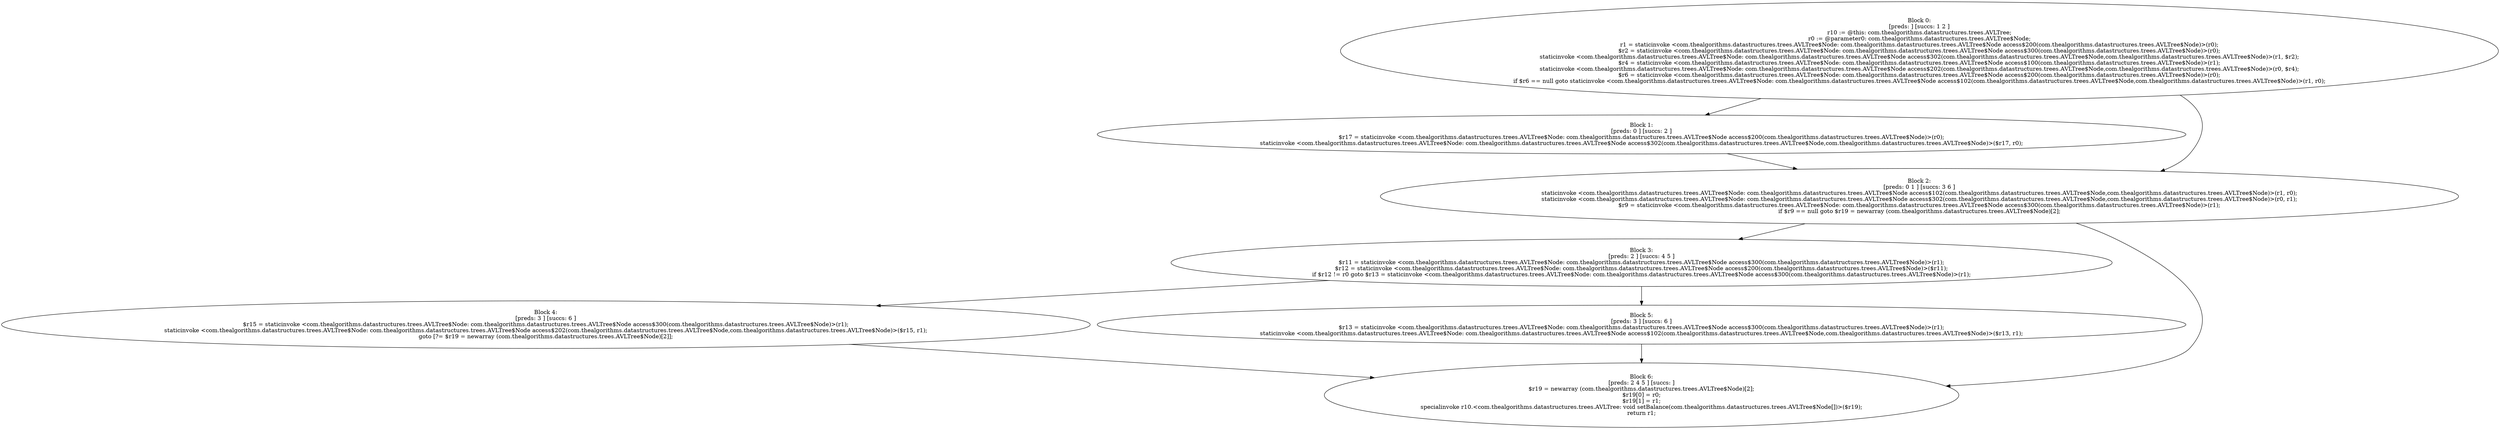 digraph "unitGraph" {
    "Block 0:
[preds: ] [succs: 1 2 ]
r10 := @this: com.thealgorithms.datastructures.trees.AVLTree;
r0 := @parameter0: com.thealgorithms.datastructures.trees.AVLTree$Node;
r1 = staticinvoke <com.thealgorithms.datastructures.trees.AVLTree$Node: com.thealgorithms.datastructures.trees.AVLTree$Node access$200(com.thealgorithms.datastructures.trees.AVLTree$Node)>(r0);
$r2 = staticinvoke <com.thealgorithms.datastructures.trees.AVLTree$Node: com.thealgorithms.datastructures.trees.AVLTree$Node access$300(com.thealgorithms.datastructures.trees.AVLTree$Node)>(r0);
staticinvoke <com.thealgorithms.datastructures.trees.AVLTree$Node: com.thealgorithms.datastructures.trees.AVLTree$Node access$302(com.thealgorithms.datastructures.trees.AVLTree$Node,com.thealgorithms.datastructures.trees.AVLTree$Node)>(r1, $r2);
$r4 = staticinvoke <com.thealgorithms.datastructures.trees.AVLTree$Node: com.thealgorithms.datastructures.trees.AVLTree$Node access$100(com.thealgorithms.datastructures.trees.AVLTree$Node)>(r1);
staticinvoke <com.thealgorithms.datastructures.trees.AVLTree$Node: com.thealgorithms.datastructures.trees.AVLTree$Node access$202(com.thealgorithms.datastructures.trees.AVLTree$Node,com.thealgorithms.datastructures.trees.AVLTree$Node)>(r0, $r4);
$r6 = staticinvoke <com.thealgorithms.datastructures.trees.AVLTree$Node: com.thealgorithms.datastructures.trees.AVLTree$Node access$200(com.thealgorithms.datastructures.trees.AVLTree$Node)>(r0);
if $r6 == null goto staticinvoke <com.thealgorithms.datastructures.trees.AVLTree$Node: com.thealgorithms.datastructures.trees.AVLTree$Node access$102(com.thealgorithms.datastructures.trees.AVLTree$Node,com.thealgorithms.datastructures.trees.AVLTree$Node)>(r1, r0);
"
    "Block 1:
[preds: 0 ] [succs: 2 ]
$r17 = staticinvoke <com.thealgorithms.datastructures.trees.AVLTree$Node: com.thealgorithms.datastructures.trees.AVLTree$Node access$200(com.thealgorithms.datastructures.trees.AVLTree$Node)>(r0);
staticinvoke <com.thealgorithms.datastructures.trees.AVLTree$Node: com.thealgorithms.datastructures.trees.AVLTree$Node access$302(com.thealgorithms.datastructures.trees.AVLTree$Node,com.thealgorithms.datastructures.trees.AVLTree$Node)>($r17, r0);
"
    "Block 2:
[preds: 0 1 ] [succs: 3 6 ]
staticinvoke <com.thealgorithms.datastructures.trees.AVLTree$Node: com.thealgorithms.datastructures.trees.AVLTree$Node access$102(com.thealgorithms.datastructures.trees.AVLTree$Node,com.thealgorithms.datastructures.trees.AVLTree$Node)>(r1, r0);
staticinvoke <com.thealgorithms.datastructures.trees.AVLTree$Node: com.thealgorithms.datastructures.trees.AVLTree$Node access$302(com.thealgorithms.datastructures.trees.AVLTree$Node,com.thealgorithms.datastructures.trees.AVLTree$Node)>(r0, r1);
$r9 = staticinvoke <com.thealgorithms.datastructures.trees.AVLTree$Node: com.thealgorithms.datastructures.trees.AVLTree$Node access$300(com.thealgorithms.datastructures.trees.AVLTree$Node)>(r1);
if $r9 == null goto $r19 = newarray (com.thealgorithms.datastructures.trees.AVLTree$Node)[2];
"
    "Block 3:
[preds: 2 ] [succs: 4 5 ]
$r11 = staticinvoke <com.thealgorithms.datastructures.trees.AVLTree$Node: com.thealgorithms.datastructures.trees.AVLTree$Node access$300(com.thealgorithms.datastructures.trees.AVLTree$Node)>(r1);
$r12 = staticinvoke <com.thealgorithms.datastructures.trees.AVLTree$Node: com.thealgorithms.datastructures.trees.AVLTree$Node access$200(com.thealgorithms.datastructures.trees.AVLTree$Node)>($r11);
if $r12 != r0 goto $r13 = staticinvoke <com.thealgorithms.datastructures.trees.AVLTree$Node: com.thealgorithms.datastructures.trees.AVLTree$Node access$300(com.thealgorithms.datastructures.trees.AVLTree$Node)>(r1);
"
    "Block 4:
[preds: 3 ] [succs: 6 ]
$r15 = staticinvoke <com.thealgorithms.datastructures.trees.AVLTree$Node: com.thealgorithms.datastructures.trees.AVLTree$Node access$300(com.thealgorithms.datastructures.trees.AVLTree$Node)>(r1);
staticinvoke <com.thealgorithms.datastructures.trees.AVLTree$Node: com.thealgorithms.datastructures.trees.AVLTree$Node access$202(com.thealgorithms.datastructures.trees.AVLTree$Node,com.thealgorithms.datastructures.trees.AVLTree$Node)>($r15, r1);
goto [?= $r19 = newarray (com.thealgorithms.datastructures.trees.AVLTree$Node)[2]];
"
    "Block 5:
[preds: 3 ] [succs: 6 ]
$r13 = staticinvoke <com.thealgorithms.datastructures.trees.AVLTree$Node: com.thealgorithms.datastructures.trees.AVLTree$Node access$300(com.thealgorithms.datastructures.trees.AVLTree$Node)>(r1);
staticinvoke <com.thealgorithms.datastructures.trees.AVLTree$Node: com.thealgorithms.datastructures.trees.AVLTree$Node access$102(com.thealgorithms.datastructures.trees.AVLTree$Node,com.thealgorithms.datastructures.trees.AVLTree$Node)>($r13, r1);
"
    "Block 6:
[preds: 2 4 5 ] [succs: ]
$r19 = newarray (com.thealgorithms.datastructures.trees.AVLTree$Node)[2];
$r19[0] = r0;
$r19[1] = r1;
specialinvoke r10.<com.thealgorithms.datastructures.trees.AVLTree: void setBalance(com.thealgorithms.datastructures.trees.AVLTree$Node[])>($r19);
return r1;
"
    "Block 0:
[preds: ] [succs: 1 2 ]
r10 := @this: com.thealgorithms.datastructures.trees.AVLTree;
r0 := @parameter0: com.thealgorithms.datastructures.trees.AVLTree$Node;
r1 = staticinvoke <com.thealgorithms.datastructures.trees.AVLTree$Node: com.thealgorithms.datastructures.trees.AVLTree$Node access$200(com.thealgorithms.datastructures.trees.AVLTree$Node)>(r0);
$r2 = staticinvoke <com.thealgorithms.datastructures.trees.AVLTree$Node: com.thealgorithms.datastructures.trees.AVLTree$Node access$300(com.thealgorithms.datastructures.trees.AVLTree$Node)>(r0);
staticinvoke <com.thealgorithms.datastructures.trees.AVLTree$Node: com.thealgorithms.datastructures.trees.AVLTree$Node access$302(com.thealgorithms.datastructures.trees.AVLTree$Node,com.thealgorithms.datastructures.trees.AVLTree$Node)>(r1, $r2);
$r4 = staticinvoke <com.thealgorithms.datastructures.trees.AVLTree$Node: com.thealgorithms.datastructures.trees.AVLTree$Node access$100(com.thealgorithms.datastructures.trees.AVLTree$Node)>(r1);
staticinvoke <com.thealgorithms.datastructures.trees.AVLTree$Node: com.thealgorithms.datastructures.trees.AVLTree$Node access$202(com.thealgorithms.datastructures.trees.AVLTree$Node,com.thealgorithms.datastructures.trees.AVLTree$Node)>(r0, $r4);
$r6 = staticinvoke <com.thealgorithms.datastructures.trees.AVLTree$Node: com.thealgorithms.datastructures.trees.AVLTree$Node access$200(com.thealgorithms.datastructures.trees.AVLTree$Node)>(r0);
if $r6 == null goto staticinvoke <com.thealgorithms.datastructures.trees.AVLTree$Node: com.thealgorithms.datastructures.trees.AVLTree$Node access$102(com.thealgorithms.datastructures.trees.AVLTree$Node,com.thealgorithms.datastructures.trees.AVLTree$Node)>(r1, r0);
"->"Block 1:
[preds: 0 ] [succs: 2 ]
$r17 = staticinvoke <com.thealgorithms.datastructures.trees.AVLTree$Node: com.thealgorithms.datastructures.trees.AVLTree$Node access$200(com.thealgorithms.datastructures.trees.AVLTree$Node)>(r0);
staticinvoke <com.thealgorithms.datastructures.trees.AVLTree$Node: com.thealgorithms.datastructures.trees.AVLTree$Node access$302(com.thealgorithms.datastructures.trees.AVLTree$Node,com.thealgorithms.datastructures.trees.AVLTree$Node)>($r17, r0);
";
    "Block 0:
[preds: ] [succs: 1 2 ]
r10 := @this: com.thealgorithms.datastructures.trees.AVLTree;
r0 := @parameter0: com.thealgorithms.datastructures.trees.AVLTree$Node;
r1 = staticinvoke <com.thealgorithms.datastructures.trees.AVLTree$Node: com.thealgorithms.datastructures.trees.AVLTree$Node access$200(com.thealgorithms.datastructures.trees.AVLTree$Node)>(r0);
$r2 = staticinvoke <com.thealgorithms.datastructures.trees.AVLTree$Node: com.thealgorithms.datastructures.trees.AVLTree$Node access$300(com.thealgorithms.datastructures.trees.AVLTree$Node)>(r0);
staticinvoke <com.thealgorithms.datastructures.trees.AVLTree$Node: com.thealgorithms.datastructures.trees.AVLTree$Node access$302(com.thealgorithms.datastructures.trees.AVLTree$Node,com.thealgorithms.datastructures.trees.AVLTree$Node)>(r1, $r2);
$r4 = staticinvoke <com.thealgorithms.datastructures.trees.AVLTree$Node: com.thealgorithms.datastructures.trees.AVLTree$Node access$100(com.thealgorithms.datastructures.trees.AVLTree$Node)>(r1);
staticinvoke <com.thealgorithms.datastructures.trees.AVLTree$Node: com.thealgorithms.datastructures.trees.AVLTree$Node access$202(com.thealgorithms.datastructures.trees.AVLTree$Node,com.thealgorithms.datastructures.trees.AVLTree$Node)>(r0, $r4);
$r6 = staticinvoke <com.thealgorithms.datastructures.trees.AVLTree$Node: com.thealgorithms.datastructures.trees.AVLTree$Node access$200(com.thealgorithms.datastructures.trees.AVLTree$Node)>(r0);
if $r6 == null goto staticinvoke <com.thealgorithms.datastructures.trees.AVLTree$Node: com.thealgorithms.datastructures.trees.AVLTree$Node access$102(com.thealgorithms.datastructures.trees.AVLTree$Node,com.thealgorithms.datastructures.trees.AVLTree$Node)>(r1, r0);
"->"Block 2:
[preds: 0 1 ] [succs: 3 6 ]
staticinvoke <com.thealgorithms.datastructures.trees.AVLTree$Node: com.thealgorithms.datastructures.trees.AVLTree$Node access$102(com.thealgorithms.datastructures.trees.AVLTree$Node,com.thealgorithms.datastructures.trees.AVLTree$Node)>(r1, r0);
staticinvoke <com.thealgorithms.datastructures.trees.AVLTree$Node: com.thealgorithms.datastructures.trees.AVLTree$Node access$302(com.thealgorithms.datastructures.trees.AVLTree$Node,com.thealgorithms.datastructures.trees.AVLTree$Node)>(r0, r1);
$r9 = staticinvoke <com.thealgorithms.datastructures.trees.AVLTree$Node: com.thealgorithms.datastructures.trees.AVLTree$Node access$300(com.thealgorithms.datastructures.trees.AVLTree$Node)>(r1);
if $r9 == null goto $r19 = newarray (com.thealgorithms.datastructures.trees.AVLTree$Node)[2];
";
    "Block 1:
[preds: 0 ] [succs: 2 ]
$r17 = staticinvoke <com.thealgorithms.datastructures.trees.AVLTree$Node: com.thealgorithms.datastructures.trees.AVLTree$Node access$200(com.thealgorithms.datastructures.trees.AVLTree$Node)>(r0);
staticinvoke <com.thealgorithms.datastructures.trees.AVLTree$Node: com.thealgorithms.datastructures.trees.AVLTree$Node access$302(com.thealgorithms.datastructures.trees.AVLTree$Node,com.thealgorithms.datastructures.trees.AVLTree$Node)>($r17, r0);
"->"Block 2:
[preds: 0 1 ] [succs: 3 6 ]
staticinvoke <com.thealgorithms.datastructures.trees.AVLTree$Node: com.thealgorithms.datastructures.trees.AVLTree$Node access$102(com.thealgorithms.datastructures.trees.AVLTree$Node,com.thealgorithms.datastructures.trees.AVLTree$Node)>(r1, r0);
staticinvoke <com.thealgorithms.datastructures.trees.AVLTree$Node: com.thealgorithms.datastructures.trees.AVLTree$Node access$302(com.thealgorithms.datastructures.trees.AVLTree$Node,com.thealgorithms.datastructures.trees.AVLTree$Node)>(r0, r1);
$r9 = staticinvoke <com.thealgorithms.datastructures.trees.AVLTree$Node: com.thealgorithms.datastructures.trees.AVLTree$Node access$300(com.thealgorithms.datastructures.trees.AVLTree$Node)>(r1);
if $r9 == null goto $r19 = newarray (com.thealgorithms.datastructures.trees.AVLTree$Node)[2];
";
    "Block 2:
[preds: 0 1 ] [succs: 3 6 ]
staticinvoke <com.thealgorithms.datastructures.trees.AVLTree$Node: com.thealgorithms.datastructures.trees.AVLTree$Node access$102(com.thealgorithms.datastructures.trees.AVLTree$Node,com.thealgorithms.datastructures.trees.AVLTree$Node)>(r1, r0);
staticinvoke <com.thealgorithms.datastructures.trees.AVLTree$Node: com.thealgorithms.datastructures.trees.AVLTree$Node access$302(com.thealgorithms.datastructures.trees.AVLTree$Node,com.thealgorithms.datastructures.trees.AVLTree$Node)>(r0, r1);
$r9 = staticinvoke <com.thealgorithms.datastructures.trees.AVLTree$Node: com.thealgorithms.datastructures.trees.AVLTree$Node access$300(com.thealgorithms.datastructures.trees.AVLTree$Node)>(r1);
if $r9 == null goto $r19 = newarray (com.thealgorithms.datastructures.trees.AVLTree$Node)[2];
"->"Block 3:
[preds: 2 ] [succs: 4 5 ]
$r11 = staticinvoke <com.thealgorithms.datastructures.trees.AVLTree$Node: com.thealgorithms.datastructures.trees.AVLTree$Node access$300(com.thealgorithms.datastructures.trees.AVLTree$Node)>(r1);
$r12 = staticinvoke <com.thealgorithms.datastructures.trees.AVLTree$Node: com.thealgorithms.datastructures.trees.AVLTree$Node access$200(com.thealgorithms.datastructures.trees.AVLTree$Node)>($r11);
if $r12 != r0 goto $r13 = staticinvoke <com.thealgorithms.datastructures.trees.AVLTree$Node: com.thealgorithms.datastructures.trees.AVLTree$Node access$300(com.thealgorithms.datastructures.trees.AVLTree$Node)>(r1);
";
    "Block 2:
[preds: 0 1 ] [succs: 3 6 ]
staticinvoke <com.thealgorithms.datastructures.trees.AVLTree$Node: com.thealgorithms.datastructures.trees.AVLTree$Node access$102(com.thealgorithms.datastructures.trees.AVLTree$Node,com.thealgorithms.datastructures.trees.AVLTree$Node)>(r1, r0);
staticinvoke <com.thealgorithms.datastructures.trees.AVLTree$Node: com.thealgorithms.datastructures.trees.AVLTree$Node access$302(com.thealgorithms.datastructures.trees.AVLTree$Node,com.thealgorithms.datastructures.trees.AVLTree$Node)>(r0, r1);
$r9 = staticinvoke <com.thealgorithms.datastructures.trees.AVLTree$Node: com.thealgorithms.datastructures.trees.AVLTree$Node access$300(com.thealgorithms.datastructures.trees.AVLTree$Node)>(r1);
if $r9 == null goto $r19 = newarray (com.thealgorithms.datastructures.trees.AVLTree$Node)[2];
"->"Block 6:
[preds: 2 4 5 ] [succs: ]
$r19 = newarray (com.thealgorithms.datastructures.trees.AVLTree$Node)[2];
$r19[0] = r0;
$r19[1] = r1;
specialinvoke r10.<com.thealgorithms.datastructures.trees.AVLTree: void setBalance(com.thealgorithms.datastructures.trees.AVLTree$Node[])>($r19);
return r1;
";
    "Block 3:
[preds: 2 ] [succs: 4 5 ]
$r11 = staticinvoke <com.thealgorithms.datastructures.trees.AVLTree$Node: com.thealgorithms.datastructures.trees.AVLTree$Node access$300(com.thealgorithms.datastructures.trees.AVLTree$Node)>(r1);
$r12 = staticinvoke <com.thealgorithms.datastructures.trees.AVLTree$Node: com.thealgorithms.datastructures.trees.AVLTree$Node access$200(com.thealgorithms.datastructures.trees.AVLTree$Node)>($r11);
if $r12 != r0 goto $r13 = staticinvoke <com.thealgorithms.datastructures.trees.AVLTree$Node: com.thealgorithms.datastructures.trees.AVLTree$Node access$300(com.thealgorithms.datastructures.trees.AVLTree$Node)>(r1);
"->"Block 4:
[preds: 3 ] [succs: 6 ]
$r15 = staticinvoke <com.thealgorithms.datastructures.trees.AVLTree$Node: com.thealgorithms.datastructures.trees.AVLTree$Node access$300(com.thealgorithms.datastructures.trees.AVLTree$Node)>(r1);
staticinvoke <com.thealgorithms.datastructures.trees.AVLTree$Node: com.thealgorithms.datastructures.trees.AVLTree$Node access$202(com.thealgorithms.datastructures.trees.AVLTree$Node,com.thealgorithms.datastructures.trees.AVLTree$Node)>($r15, r1);
goto [?= $r19 = newarray (com.thealgorithms.datastructures.trees.AVLTree$Node)[2]];
";
    "Block 3:
[preds: 2 ] [succs: 4 5 ]
$r11 = staticinvoke <com.thealgorithms.datastructures.trees.AVLTree$Node: com.thealgorithms.datastructures.trees.AVLTree$Node access$300(com.thealgorithms.datastructures.trees.AVLTree$Node)>(r1);
$r12 = staticinvoke <com.thealgorithms.datastructures.trees.AVLTree$Node: com.thealgorithms.datastructures.trees.AVLTree$Node access$200(com.thealgorithms.datastructures.trees.AVLTree$Node)>($r11);
if $r12 != r0 goto $r13 = staticinvoke <com.thealgorithms.datastructures.trees.AVLTree$Node: com.thealgorithms.datastructures.trees.AVLTree$Node access$300(com.thealgorithms.datastructures.trees.AVLTree$Node)>(r1);
"->"Block 5:
[preds: 3 ] [succs: 6 ]
$r13 = staticinvoke <com.thealgorithms.datastructures.trees.AVLTree$Node: com.thealgorithms.datastructures.trees.AVLTree$Node access$300(com.thealgorithms.datastructures.trees.AVLTree$Node)>(r1);
staticinvoke <com.thealgorithms.datastructures.trees.AVLTree$Node: com.thealgorithms.datastructures.trees.AVLTree$Node access$102(com.thealgorithms.datastructures.trees.AVLTree$Node,com.thealgorithms.datastructures.trees.AVLTree$Node)>($r13, r1);
";
    "Block 4:
[preds: 3 ] [succs: 6 ]
$r15 = staticinvoke <com.thealgorithms.datastructures.trees.AVLTree$Node: com.thealgorithms.datastructures.trees.AVLTree$Node access$300(com.thealgorithms.datastructures.trees.AVLTree$Node)>(r1);
staticinvoke <com.thealgorithms.datastructures.trees.AVLTree$Node: com.thealgorithms.datastructures.trees.AVLTree$Node access$202(com.thealgorithms.datastructures.trees.AVLTree$Node,com.thealgorithms.datastructures.trees.AVLTree$Node)>($r15, r1);
goto [?= $r19 = newarray (com.thealgorithms.datastructures.trees.AVLTree$Node)[2]];
"->"Block 6:
[preds: 2 4 5 ] [succs: ]
$r19 = newarray (com.thealgorithms.datastructures.trees.AVLTree$Node)[2];
$r19[0] = r0;
$r19[1] = r1;
specialinvoke r10.<com.thealgorithms.datastructures.trees.AVLTree: void setBalance(com.thealgorithms.datastructures.trees.AVLTree$Node[])>($r19);
return r1;
";
    "Block 5:
[preds: 3 ] [succs: 6 ]
$r13 = staticinvoke <com.thealgorithms.datastructures.trees.AVLTree$Node: com.thealgorithms.datastructures.trees.AVLTree$Node access$300(com.thealgorithms.datastructures.trees.AVLTree$Node)>(r1);
staticinvoke <com.thealgorithms.datastructures.trees.AVLTree$Node: com.thealgorithms.datastructures.trees.AVLTree$Node access$102(com.thealgorithms.datastructures.trees.AVLTree$Node,com.thealgorithms.datastructures.trees.AVLTree$Node)>($r13, r1);
"->"Block 6:
[preds: 2 4 5 ] [succs: ]
$r19 = newarray (com.thealgorithms.datastructures.trees.AVLTree$Node)[2];
$r19[0] = r0;
$r19[1] = r1;
specialinvoke r10.<com.thealgorithms.datastructures.trees.AVLTree: void setBalance(com.thealgorithms.datastructures.trees.AVLTree$Node[])>($r19);
return r1;
";
}
